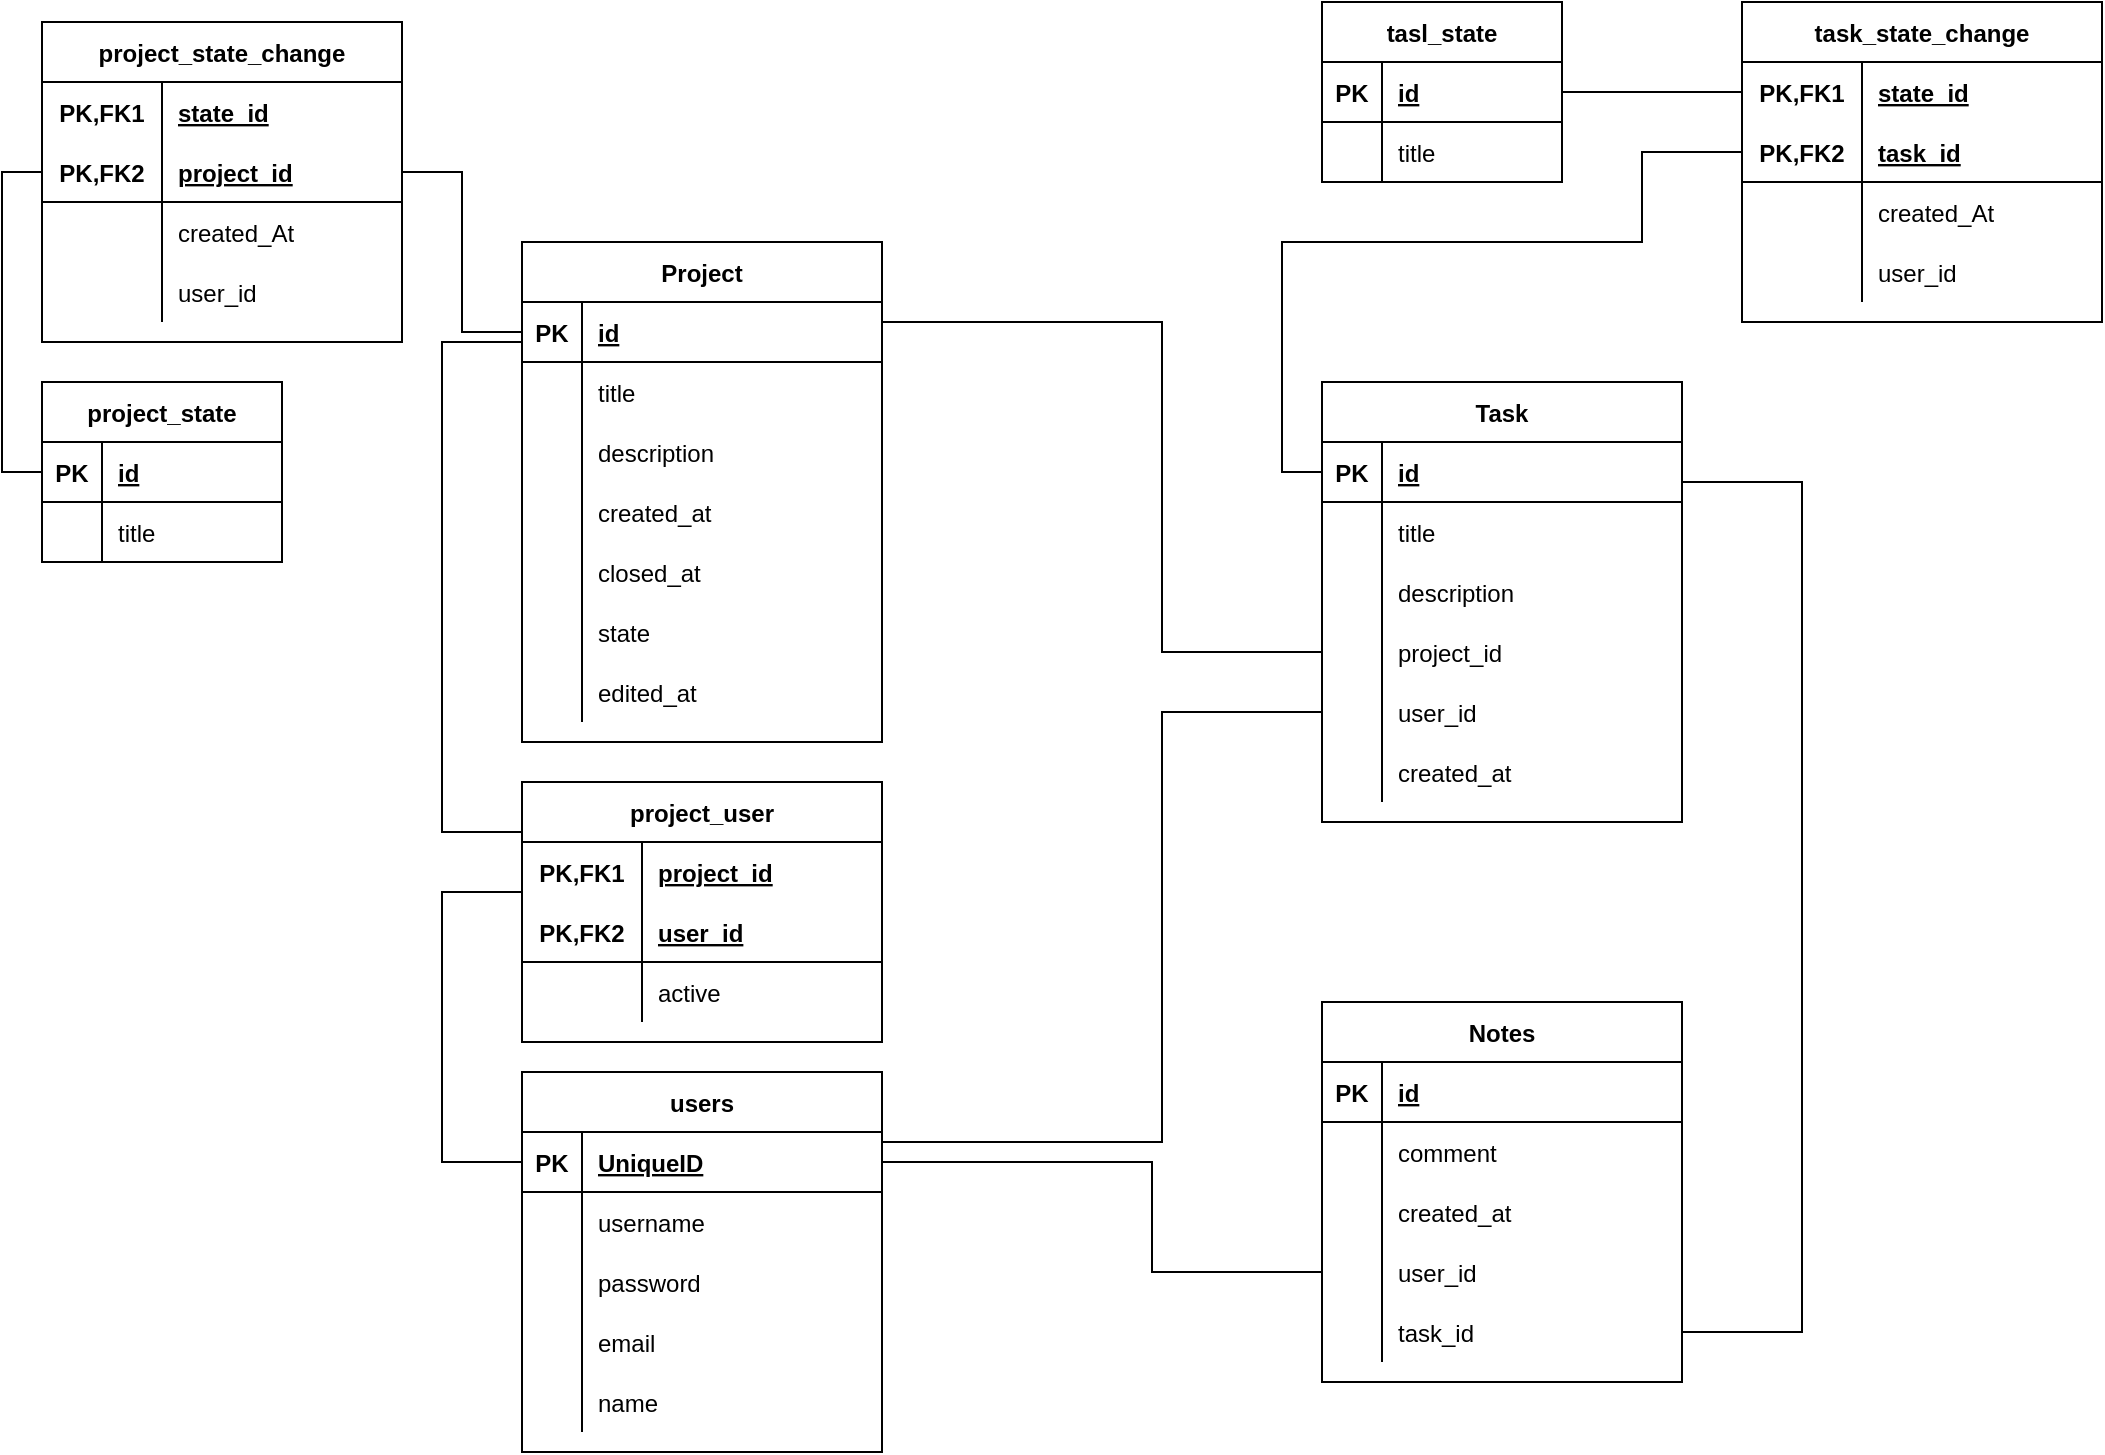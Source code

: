 <mxfile version="16.5.6" type="device"><diagram name="Page-1" id="e56a1550-8fbb-45ad-956c-1786394a9013"><mxGraphModel dx="1422" dy="791" grid="1" gridSize="10" guides="1" tooltips="1" connect="1" arrows="1" fold="1" page="1" pageScale="1" pageWidth="1100" pageHeight="850" background="none" math="0" shadow="0"><root><mxCell id="0"/><mxCell id="1" parent="0"/><mxCell id="XVaMy9QMcGKkg1xLEDXg-79" style="edgeStyle=orthogonalEdgeStyle;rounded=0;orthogonalLoop=1;jettySize=auto;html=1;exitX=1;exitY=0.25;exitDx=0;exitDy=0;entryX=1;entryY=0.5;entryDx=0;entryDy=0;endArrow=none;endFill=0;" edge="1" parent="1" source="XVaMy9QMcGKkg1xLEDXg-10" target="XVaMy9QMcGKkg1xLEDXg-57"><mxGeometry relative="1" as="geometry"><Array as="points"><mxPoint x="860" y="250"/><mxPoint x="920" y="250"/><mxPoint x="920" y="675"/></Array></mxGeometry></mxCell><mxCell id="XVaMy9QMcGKkg1xLEDXg-10" value="Task" style="shape=table;startSize=30;container=1;collapsible=1;childLayout=tableLayout;fixedRows=1;rowLines=0;fontStyle=1;align=center;resizeLast=1;" vertex="1" parent="1"><mxGeometry x="680" y="200" width="180" height="220" as="geometry"/></mxCell><mxCell id="XVaMy9QMcGKkg1xLEDXg-11" value="" style="shape=tableRow;horizontal=0;startSize=0;swimlaneHead=0;swimlaneBody=0;fillColor=none;collapsible=0;dropTarget=0;points=[[0,0.5],[1,0.5]];portConstraint=eastwest;top=0;left=0;right=0;bottom=1;" vertex="1" parent="XVaMy9QMcGKkg1xLEDXg-10"><mxGeometry y="30" width="180" height="30" as="geometry"/></mxCell><mxCell id="XVaMy9QMcGKkg1xLEDXg-12" value="PK" style="shape=partialRectangle;connectable=0;fillColor=none;top=0;left=0;bottom=0;right=0;fontStyle=1;overflow=hidden;" vertex="1" parent="XVaMy9QMcGKkg1xLEDXg-11"><mxGeometry width="30" height="30" as="geometry"><mxRectangle width="30" height="30" as="alternateBounds"/></mxGeometry></mxCell><mxCell id="XVaMy9QMcGKkg1xLEDXg-13" value="id" style="shape=partialRectangle;connectable=0;fillColor=none;top=0;left=0;bottom=0;right=0;align=left;spacingLeft=6;fontStyle=5;overflow=hidden;" vertex="1" parent="XVaMy9QMcGKkg1xLEDXg-11"><mxGeometry x="30" width="150" height="30" as="geometry"><mxRectangle width="150" height="30" as="alternateBounds"/></mxGeometry></mxCell><mxCell id="XVaMy9QMcGKkg1xLEDXg-14" value="" style="shape=tableRow;horizontal=0;startSize=0;swimlaneHead=0;swimlaneBody=0;fillColor=none;collapsible=0;dropTarget=0;points=[[0,0.5],[1,0.5]];portConstraint=eastwest;top=0;left=0;right=0;bottom=0;" vertex="1" parent="XVaMy9QMcGKkg1xLEDXg-10"><mxGeometry y="60" width="180" height="30" as="geometry"/></mxCell><mxCell id="XVaMy9QMcGKkg1xLEDXg-15" value="" style="shape=partialRectangle;connectable=0;fillColor=none;top=0;left=0;bottom=0;right=0;editable=1;overflow=hidden;" vertex="1" parent="XVaMy9QMcGKkg1xLEDXg-14"><mxGeometry width="30" height="30" as="geometry"><mxRectangle width="30" height="30" as="alternateBounds"/></mxGeometry></mxCell><mxCell id="XVaMy9QMcGKkg1xLEDXg-16" value="title" style="shape=partialRectangle;connectable=0;fillColor=none;top=0;left=0;bottom=0;right=0;align=left;spacingLeft=6;overflow=hidden;" vertex="1" parent="XVaMy9QMcGKkg1xLEDXg-14"><mxGeometry x="30" width="150" height="30" as="geometry"><mxRectangle width="150" height="30" as="alternateBounds"/></mxGeometry></mxCell><mxCell id="XVaMy9QMcGKkg1xLEDXg-17" value="" style="shape=tableRow;horizontal=0;startSize=0;swimlaneHead=0;swimlaneBody=0;fillColor=none;collapsible=0;dropTarget=0;points=[[0,0.5],[1,0.5]];portConstraint=eastwest;top=0;left=0;right=0;bottom=0;" vertex="1" parent="XVaMy9QMcGKkg1xLEDXg-10"><mxGeometry y="90" width="180" height="30" as="geometry"/></mxCell><mxCell id="XVaMy9QMcGKkg1xLEDXg-18" value="" style="shape=partialRectangle;connectable=0;fillColor=none;top=0;left=0;bottom=0;right=0;editable=1;overflow=hidden;" vertex="1" parent="XVaMy9QMcGKkg1xLEDXg-17"><mxGeometry width="30" height="30" as="geometry"><mxRectangle width="30" height="30" as="alternateBounds"/></mxGeometry></mxCell><mxCell id="XVaMy9QMcGKkg1xLEDXg-19" value="description" style="shape=partialRectangle;connectable=0;fillColor=none;top=0;left=0;bottom=0;right=0;align=left;spacingLeft=6;overflow=hidden;" vertex="1" parent="XVaMy9QMcGKkg1xLEDXg-17"><mxGeometry x="30" width="150" height="30" as="geometry"><mxRectangle width="150" height="30" as="alternateBounds"/></mxGeometry></mxCell><mxCell id="XVaMy9QMcGKkg1xLEDXg-98" value="" style="shape=tableRow;horizontal=0;startSize=0;swimlaneHead=0;swimlaneBody=0;fillColor=none;collapsible=0;dropTarget=0;points=[[0,0.5],[1,0.5]];portConstraint=eastwest;top=0;left=0;right=0;bottom=0;" vertex="1" parent="XVaMy9QMcGKkg1xLEDXg-10"><mxGeometry y="120" width="180" height="30" as="geometry"/></mxCell><mxCell id="XVaMy9QMcGKkg1xLEDXg-99" value="" style="shape=partialRectangle;connectable=0;fillColor=none;top=0;left=0;bottom=0;right=0;editable=1;overflow=hidden;" vertex="1" parent="XVaMy9QMcGKkg1xLEDXg-98"><mxGeometry width="30" height="30" as="geometry"><mxRectangle width="30" height="30" as="alternateBounds"/></mxGeometry></mxCell><mxCell id="XVaMy9QMcGKkg1xLEDXg-100" value="project_id" style="shape=partialRectangle;connectable=0;fillColor=none;top=0;left=0;bottom=0;right=0;align=left;spacingLeft=6;overflow=hidden;" vertex="1" parent="XVaMy9QMcGKkg1xLEDXg-98"><mxGeometry x="30" width="150" height="30" as="geometry"><mxRectangle width="150" height="30" as="alternateBounds"/></mxGeometry></mxCell><mxCell id="XVaMy9QMcGKkg1xLEDXg-23" value="" style="shape=tableRow;horizontal=0;startSize=0;swimlaneHead=0;swimlaneBody=0;fillColor=none;collapsible=0;dropTarget=0;points=[[0,0.5],[1,0.5]];portConstraint=eastwest;top=0;left=0;right=0;bottom=0;" vertex="1" parent="XVaMy9QMcGKkg1xLEDXg-10"><mxGeometry y="150" width="180" height="30" as="geometry"/></mxCell><mxCell id="XVaMy9QMcGKkg1xLEDXg-24" value="" style="shape=partialRectangle;connectable=0;fillColor=none;top=0;left=0;bottom=0;right=0;editable=1;overflow=hidden;" vertex="1" parent="XVaMy9QMcGKkg1xLEDXg-23"><mxGeometry width="30" height="30" as="geometry"><mxRectangle width="30" height="30" as="alternateBounds"/></mxGeometry></mxCell><mxCell id="XVaMy9QMcGKkg1xLEDXg-25" value="user_id" style="shape=partialRectangle;connectable=0;fillColor=none;top=0;left=0;bottom=0;right=0;align=left;spacingLeft=6;overflow=hidden;" vertex="1" parent="XVaMy9QMcGKkg1xLEDXg-23"><mxGeometry x="30" width="150" height="30" as="geometry"><mxRectangle width="150" height="30" as="alternateBounds"/></mxGeometry></mxCell><mxCell id="XVaMy9QMcGKkg1xLEDXg-20" value="" style="shape=tableRow;horizontal=0;startSize=0;swimlaneHead=0;swimlaneBody=0;fillColor=none;collapsible=0;dropTarget=0;points=[[0,0.5],[1,0.5]];portConstraint=eastwest;top=0;left=0;right=0;bottom=0;" vertex="1" parent="XVaMy9QMcGKkg1xLEDXg-10"><mxGeometry y="180" width="180" height="30" as="geometry"/></mxCell><mxCell id="XVaMy9QMcGKkg1xLEDXg-21" value="" style="shape=partialRectangle;connectable=0;fillColor=none;top=0;left=0;bottom=0;right=0;editable=1;overflow=hidden;" vertex="1" parent="XVaMy9QMcGKkg1xLEDXg-20"><mxGeometry width="30" height="30" as="geometry"><mxRectangle width="30" height="30" as="alternateBounds"/></mxGeometry></mxCell><mxCell id="XVaMy9QMcGKkg1xLEDXg-22" value="created_at" style="shape=partialRectangle;connectable=0;fillColor=none;top=0;left=0;bottom=0;right=0;align=left;spacingLeft=6;overflow=hidden;" vertex="1" parent="XVaMy9QMcGKkg1xLEDXg-20"><mxGeometry x="30" width="150" height="30" as="geometry"><mxRectangle width="150" height="30" as="alternateBounds"/></mxGeometry></mxCell><mxCell id="XVaMy9QMcGKkg1xLEDXg-29" value="Notes" style="shape=table;startSize=30;container=1;collapsible=1;childLayout=tableLayout;fixedRows=1;rowLines=0;fontStyle=1;align=center;resizeLast=1;" vertex="1" parent="1"><mxGeometry x="680" y="510" width="180" height="190" as="geometry"/></mxCell><mxCell id="XVaMy9QMcGKkg1xLEDXg-30" value="" style="shape=tableRow;horizontal=0;startSize=0;swimlaneHead=0;swimlaneBody=0;fillColor=none;collapsible=0;dropTarget=0;points=[[0,0.5],[1,0.5]];portConstraint=eastwest;top=0;left=0;right=0;bottom=1;" vertex="1" parent="XVaMy9QMcGKkg1xLEDXg-29"><mxGeometry y="30" width="180" height="30" as="geometry"/></mxCell><mxCell id="XVaMy9QMcGKkg1xLEDXg-31" value="PK" style="shape=partialRectangle;connectable=0;fillColor=none;top=0;left=0;bottom=0;right=0;fontStyle=1;overflow=hidden;" vertex="1" parent="XVaMy9QMcGKkg1xLEDXg-30"><mxGeometry width="30" height="30" as="geometry"><mxRectangle width="30" height="30" as="alternateBounds"/></mxGeometry></mxCell><mxCell id="XVaMy9QMcGKkg1xLEDXg-32" value="id" style="shape=partialRectangle;connectable=0;fillColor=none;top=0;left=0;bottom=0;right=0;align=left;spacingLeft=6;fontStyle=5;overflow=hidden;" vertex="1" parent="XVaMy9QMcGKkg1xLEDXg-30"><mxGeometry x="30" width="150" height="30" as="geometry"><mxRectangle width="150" height="30" as="alternateBounds"/></mxGeometry></mxCell><mxCell id="XVaMy9QMcGKkg1xLEDXg-33" value="" style="shape=tableRow;horizontal=0;startSize=0;swimlaneHead=0;swimlaneBody=0;fillColor=none;collapsible=0;dropTarget=0;points=[[0,0.5],[1,0.5]];portConstraint=eastwest;top=0;left=0;right=0;bottom=0;" vertex="1" parent="XVaMy9QMcGKkg1xLEDXg-29"><mxGeometry y="60" width="180" height="30" as="geometry"/></mxCell><mxCell id="XVaMy9QMcGKkg1xLEDXg-34" value="" style="shape=partialRectangle;connectable=0;fillColor=none;top=0;left=0;bottom=0;right=0;editable=1;overflow=hidden;" vertex="1" parent="XVaMy9QMcGKkg1xLEDXg-33"><mxGeometry width="30" height="30" as="geometry"><mxRectangle width="30" height="30" as="alternateBounds"/></mxGeometry></mxCell><mxCell id="XVaMy9QMcGKkg1xLEDXg-35" value="comment" style="shape=partialRectangle;connectable=0;fillColor=none;top=0;left=0;bottom=0;right=0;align=left;spacingLeft=6;overflow=hidden;" vertex="1" parent="XVaMy9QMcGKkg1xLEDXg-33"><mxGeometry x="30" width="150" height="30" as="geometry"><mxRectangle width="150" height="30" as="alternateBounds"/></mxGeometry></mxCell><mxCell id="XVaMy9QMcGKkg1xLEDXg-36" value="" style="shape=tableRow;horizontal=0;startSize=0;swimlaneHead=0;swimlaneBody=0;fillColor=none;collapsible=0;dropTarget=0;points=[[0,0.5],[1,0.5]];portConstraint=eastwest;top=0;left=0;right=0;bottom=0;" vertex="1" parent="XVaMy9QMcGKkg1xLEDXg-29"><mxGeometry y="90" width="180" height="30" as="geometry"/></mxCell><mxCell id="XVaMy9QMcGKkg1xLEDXg-37" value="" style="shape=partialRectangle;connectable=0;fillColor=none;top=0;left=0;bottom=0;right=0;editable=1;overflow=hidden;" vertex="1" parent="XVaMy9QMcGKkg1xLEDXg-36"><mxGeometry width="30" height="30" as="geometry"><mxRectangle width="30" height="30" as="alternateBounds"/></mxGeometry></mxCell><mxCell id="XVaMy9QMcGKkg1xLEDXg-38" value="created_at" style="shape=partialRectangle;connectable=0;fillColor=none;top=0;left=0;bottom=0;right=0;align=left;spacingLeft=6;overflow=hidden;" vertex="1" parent="XVaMy9QMcGKkg1xLEDXg-36"><mxGeometry x="30" width="150" height="30" as="geometry"><mxRectangle width="150" height="30" as="alternateBounds"/></mxGeometry></mxCell><mxCell id="XVaMy9QMcGKkg1xLEDXg-39" value="" style="shape=tableRow;horizontal=0;startSize=0;swimlaneHead=0;swimlaneBody=0;fillColor=none;collapsible=0;dropTarget=0;points=[[0,0.5],[1,0.5]];portConstraint=eastwest;top=0;left=0;right=0;bottom=0;" vertex="1" parent="XVaMy9QMcGKkg1xLEDXg-29"><mxGeometry y="120" width="180" height="30" as="geometry"/></mxCell><mxCell id="XVaMy9QMcGKkg1xLEDXg-40" value="" style="shape=partialRectangle;connectable=0;fillColor=none;top=0;left=0;bottom=0;right=0;editable=1;overflow=hidden;" vertex="1" parent="XVaMy9QMcGKkg1xLEDXg-39"><mxGeometry width="30" height="30" as="geometry"><mxRectangle width="30" height="30" as="alternateBounds"/></mxGeometry></mxCell><mxCell id="XVaMy9QMcGKkg1xLEDXg-41" value="user_id" style="shape=partialRectangle;connectable=0;fillColor=none;top=0;left=0;bottom=0;right=0;align=left;spacingLeft=6;overflow=hidden;" vertex="1" parent="XVaMy9QMcGKkg1xLEDXg-39"><mxGeometry x="30" width="150" height="30" as="geometry"><mxRectangle width="150" height="30" as="alternateBounds"/></mxGeometry></mxCell><mxCell id="XVaMy9QMcGKkg1xLEDXg-57" value="" style="shape=tableRow;horizontal=0;startSize=0;swimlaneHead=0;swimlaneBody=0;fillColor=none;collapsible=0;dropTarget=0;points=[[0,0.5],[1,0.5]];portConstraint=eastwest;top=0;left=0;right=0;bottom=0;" vertex="1" parent="XVaMy9QMcGKkg1xLEDXg-29"><mxGeometry y="150" width="180" height="30" as="geometry"/></mxCell><mxCell id="XVaMy9QMcGKkg1xLEDXg-58" value="" style="shape=partialRectangle;connectable=0;fillColor=none;top=0;left=0;bottom=0;right=0;editable=1;overflow=hidden;" vertex="1" parent="XVaMy9QMcGKkg1xLEDXg-57"><mxGeometry width="30" height="30" as="geometry"><mxRectangle width="30" height="30" as="alternateBounds"/></mxGeometry></mxCell><mxCell id="XVaMy9QMcGKkg1xLEDXg-59" value="task_id" style="shape=partialRectangle;connectable=0;fillColor=none;top=0;left=0;bottom=0;right=0;align=left;spacingLeft=6;overflow=hidden;" vertex="1" parent="XVaMy9QMcGKkg1xLEDXg-57"><mxGeometry x="30" width="150" height="30" as="geometry"><mxRectangle width="150" height="30" as="alternateBounds"/></mxGeometry></mxCell><mxCell id="XVaMy9QMcGKkg1xLEDXg-61" value="users" style="shape=table;startSize=30;container=1;collapsible=1;childLayout=tableLayout;fixedRows=1;rowLines=0;fontStyle=1;align=center;resizeLast=1;" vertex="1" parent="1"><mxGeometry x="280" y="545" width="180" height="190" as="geometry"/></mxCell><mxCell id="XVaMy9QMcGKkg1xLEDXg-62" value="" style="shape=tableRow;horizontal=0;startSize=0;swimlaneHead=0;swimlaneBody=0;fillColor=none;collapsible=0;dropTarget=0;points=[[0,0.5],[1,0.5]];portConstraint=eastwest;top=0;left=0;right=0;bottom=1;" vertex="1" parent="XVaMy9QMcGKkg1xLEDXg-61"><mxGeometry y="30" width="180" height="30" as="geometry"/></mxCell><mxCell id="XVaMy9QMcGKkg1xLEDXg-63" value="PK" style="shape=partialRectangle;connectable=0;fillColor=none;top=0;left=0;bottom=0;right=0;fontStyle=1;overflow=hidden;" vertex="1" parent="XVaMy9QMcGKkg1xLEDXg-62"><mxGeometry width="30" height="30" as="geometry"><mxRectangle width="30" height="30" as="alternateBounds"/></mxGeometry></mxCell><mxCell id="XVaMy9QMcGKkg1xLEDXg-64" value="UniqueID" style="shape=partialRectangle;connectable=0;fillColor=none;top=0;left=0;bottom=0;right=0;align=left;spacingLeft=6;fontStyle=5;overflow=hidden;" vertex="1" parent="XVaMy9QMcGKkg1xLEDXg-62"><mxGeometry x="30" width="150" height="30" as="geometry"><mxRectangle width="150" height="30" as="alternateBounds"/></mxGeometry></mxCell><mxCell id="XVaMy9QMcGKkg1xLEDXg-65" value="" style="shape=tableRow;horizontal=0;startSize=0;swimlaneHead=0;swimlaneBody=0;fillColor=none;collapsible=0;dropTarget=0;points=[[0,0.5],[1,0.5]];portConstraint=eastwest;top=0;left=0;right=0;bottom=0;" vertex="1" parent="XVaMy9QMcGKkg1xLEDXg-61"><mxGeometry y="60" width="180" height="30" as="geometry"/></mxCell><mxCell id="XVaMy9QMcGKkg1xLEDXg-66" value="" style="shape=partialRectangle;connectable=0;fillColor=none;top=0;left=0;bottom=0;right=0;editable=1;overflow=hidden;" vertex="1" parent="XVaMy9QMcGKkg1xLEDXg-65"><mxGeometry width="30" height="30" as="geometry"><mxRectangle width="30" height="30" as="alternateBounds"/></mxGeometry></mxCell><mxCell id="XVaMy9QMcGKkg1xLEDXg-67" value="username" style="shape=partialRectangle;connectable=0;fillColor=none;top=0;left=0;bottom=0;right=0;align=left;spacingLeft=6;overflow=hidden;" vertex="1" parent="XVaMy9QMcGKkg1xLEDXg-65"><mxGeometry x="30" width="150" height="30" as="geometry"><mxRectangle width="150" height="30" as="alternateBounds"/></mxGeometry></mxCell><mxCell id="XVaMy9QMcGKkg1xLEDXg-68" value="" style="shape=tableRow;horizontal=0;startSize=0;swimlaneHead=0;swimlaneBody=0;fillColor=none;collapsible=0;dropTarget=0;points=[[0,0.5],[1,0.5]];portConstraint=eastwest;top=0;left=0;right=0;bottom=0;" vertex="1" parent="XVaMy9QMcGKkg1xLEDXg-61"><mxGeometry y="90" width="180" height="30" as="geometry"/></mxCell><mxCell id="XVaMy9QMcGKkg1xLEDXg-69" value="" style="shape=partialRectangle;connectable=0;fillColor=none;top=0;left=0;bottom=0;right=0;editable=1;overflow=hidden;" vertex="1" parent="XVaMy9QMcGKkg1xLEDXg-68"><mxGeometry width="30" height="30" as="geometry"><mxRectangle width="30" height="30" as="alternateBounds"/></mxGeometry></mxCell><mxCell id="XVaMy9QMcGKkg1xLEDXg-70" value="password" style="shape=partialRectangle;connectable=0;fillColor=none;top=0;left=0;bottom=0;right=0;align=left;spacingLeft=6;overflow=hidden;" vertex="1" parent="XVaMy9QMcGKkg1xLEDXg-68"><mxGeometry x="30" width="150" height="30" as="geometry"><mxRectangle width="150" height="30" as="alternateBounds"/></mxGeometry></mxCell><mxCell id="XVaMy9QMcGKkg1xLEDXg-74" value="" style="shape=tableRow;horizontal=0;startSize=0;swimlaneHead=0;swimlaneBody=0;fillColor=none;collapsible=0;dropTarget=0;points=[[0,0.5],[1,0.5]];portConstraint=eastwest;top=0;left=0;right=0;bottom=0;" vertex="1" parent="XVaMy9QMcGKkg1xLEDXg-61"><mxGeometry y="120" width="180" height="30" as="geometry"/></mxCell><mxCell id="XVaMy9QMcGKkg1xLEDXg-75" value="" style="shape=partialRectangle;connectable=0;fillColor=none;top=0;left=0;bottom=0;right=0;editable=1;overflow=hidden;" vertex="1" parent="XVaMy9QMcGKkg1xLEDXg-74"><mxGeometry width="30" height="30" as="geometry"><mxRectangle width="30" height="30" as="alternateBounds"/></mxGeometry></mxCell><mxCell id="XVaMy9QMcGKkg1xLEDXg-76" value="email" style="shape=partialRectangle;connectable=0;fillColor=none;top=0;left=0;bottom=0;right=0;align=left;spacingLeft=6;overflow=hidden;" vertex="1" parent="XVaMy9QMcGKkg1xLEDXg-74"><mxGeometry x="30" width="150" height="30" as="geometry"><mxRectangle width="150" height="30" as="alternateBounds"/></mxGeometry></mxCell><mxCell id="XVaMy9QMcGKkg1xLEDXg-71" value="" style="shape=tableRow;horizontal=0;startSize=0;swimlaneHead=0;swimlaneBody=0;fillColor=none;collapsible=0;dropTarget=0;points=[[0,0.5],[1,0.5]];portConstraint=eastwest;top=0;left=0;right=0;bottom=0;" vertex="1" parent="XVaMy9QMcGKkg1xLEDXg-61"><mxGeometry y="150" width="180" height="30" as="geometry"/></mxCell><mxCell id="XVaMy9QMcGKkg1xLEDXg-72" value="" style="shape=partialRectangle;connectable=0;fillColor=none;top=0;left=0;bottom=0;right=0;editable=1;overflow=hidden;" vertex="1" parent="XVaMy9QMcGKkg1xLEDXg-71"><mxGeometry width="30" height="30" as="geometry"><mxRectangle width="30" height="30" as="alternateBounds"/></mxGeometry></mxCell><mxCell id="XVaMy9QMcGKkg1xLEDXg-73" value="name" style="shape=partialRectangle;connectable=0;fillColor=none;top=0;left=0;bottom=0;right=0;align=left;spacingLeft=6;overflow=hidden;" vertex="1" parent="XVaMy9QMcGKkg1xLEDXg-71"><mxGeometry x="30" width="150" height="30" as="geometry"><mxRectangle width="150" height="30" as="alternateBounds"/></mxGeometry></mxCell><mxCell id="XVaMy9QMcGKkg1xLEDXg-82" style="edgeStyle=orthogonalEdgeStyle;rounded=0;orthogonalLoop=1;jettySize=auto;html=1;exitX=1;exitY=0.5;exitDx=0;exitDy=0;entryX=0;entryY=0.5;entryDx=0;entryDy=0;endArrow=none;endFill=0;" edge="1" parent="1" source="XVaMy9QMcGKkg1xLEDXg-62" target="XVaMy9QMcGKkg1xLEDXg-39"><mxGeometry relative="1" as="geometry"><Array as="points"><mxPoint x="595" y="590"/><mxPoint x="595" y="645"/></Array></mxGeometry></mxCell><mxCell id="XVaMy9QMcGKkg1xLEDXg-84" style="edgeStyle=orthogonalEdgeStyle;rounded=0;orthogonalLoop=1;jettySize=auto;html=1;exitX=1;exitY=0.5;exitDx=0;exitDy=0;entryX=0;entryY=0.5;entryDx=0;entryDy=0;endArrow=none;endFill=0;" edge="1" parent="1" source="XVaMy9QMcGKkg1xLEDXg-62" target="XVaMy9QMcGKkg1xLEDXg-23"><mxGeometry relative="1" as="geometry"><Array as="points"><mxPoint x="460" y="580"/><mxPoint x="600" y="580"/><mxPoint x="600" y="365"/></Array></mxGeometry></mxCell><mxCell id="XVaMy9QMcGKkg1xLEDXg-101" style="edgeStyle=orthogonalEdgeStyle;rounded=0;orthogonalLoop=1;jettySize=auto;html=1;exitX=1;exitY=0.25;exitDx=0;exitDy=0;entryX=0;entryY=0.5;entryDx=0;entryDy=0;endArrow=none;endFill=0;" edge="1" parent="1" source="XVaMy9QMcGKkg1xLEDXg-85" target="XVaMy9QMcGKkg1xLEDXg-98"><mxGeometry relative="1" as="geometry"><Array as="points"><mxPoint x="600" y="170"/><mxPoint x="600" y="335"/></Array></mxGeometry></mxCell><mxCell id="XVaMy9QMcGKkg1xLEDXg-85" value="Project" style="shape=table;startSize=30;container=1;collapsible=1;childLayout=tableLayout;fixedRows=1;rowLines=0;fontStyle=1;align=center;resizeLast=1;" vertex="1" parent="1"><mxGeometry x="280" y="130" width="180" height="250" as="geometry"/></mxCell><mxCell id="XVaMy9QMcGKkg1xLEDXg-86" value="" style="shape=tableRow;horizontal=0;startSize=0;swimlaneHead=0;swimlaneBody=0;fillColor=none;collapsible=0;dropTarget=0;points=[[0,0.5],[1,0.5]];portConstraint=eastwest;top=0;left=0;right=0;bottom=1;" vertex="1" parent="XVaMy9QMcGKkg1xLEDXg-85"><mxGeometry y="30" width="180" height="30" as="geometry"/></mxCell><mxCell id="XVaMy9QMcGKkg1xLEDXg-87" value="PK" style="shape=partialRectangle;connectable=0;fillColor=none;top=0;left=0;bottom=0;right=0;fontStyle=1;overflow=hidden;" vertex="1" parent="XVaMy9QMcGKkg1xLEDXg-86"><mxGeometry width="30" height="30" as="geometry"><mxRectangle width="30" height="30" as="alternateBounds"/></mxGeometry></mxCell><mxCell id="XVaMy9QMcGKkg1xLEDXg-88" value="id" style="shape=partialRectangle;connectable=0;fillColor=none;top=0;left=0;bottom=0;right=0;align=left;spacingLeft=6;fontStyle=5;overflow=hidden;" vertex="1" parent="XVaMy9QMcGKkg1xLEDXg-86"><mxGeometry x="30" width="150" height="30" as="geometry"><mxRectangle width="150" height="30" as="alternateBounds"/></mxGeometry></mxCell><mxCell id="XVaMy9QMcGKkg1xLEDXg-89" value="" style="shape=tableRow;horizontal=0;startSize=0;swimlaneHead=0;swimlaneBody=0;fillColor=none;collapsible=0;dropTarget=0;points=[[0,0.5],[1,0.5]];portConstraint=eastwest;top=0;left=0;right=0;bottom=0;" vertex="1" parent="XVaMy9QMcGKkg1xLEDXg-85"><mxGeometry y="60" width="180" height="30" as="geometry"/></mxCell><mxCell id="XVaMy9QMcGKkg1xLEDXg-90" value="" style="shape=partialRectangle;connectable=0;fillColor=none;top=0;left=0;bottom=0;right=0;editable=1;overflow=hidden;" vertex="1" parent="XVaMy9QMcGKkg1xLEDXg-89"><mxGeometry width="30" height="30" as="geometry"><mxRectangle width="30" height="30" as="alternateBounds"/></mxGeometry></mxCell><mxCell id="XVaMy9QMcGKkg1xLEDXg-91" value="title" style="shape=partialRectangle;connectable=0;fillColor=none;top=0;left=0;bottom=0;right=0;align=left;spacingLeft=6;overflow=hidden;" vertex="1" parent="XVaMy9QMcGKkg1xLEDXg-89"><mxGeometry x="30" width="150" height="30" as="geometry"><mxRectangle width="150" height="30" as="alternateBounds"/></mxGeometry></mxCell><mxCell id="XVaMy9QMcGKkg1xLEDXg-92" value="" style="shape=tableRow;horizontal=0;startSize=0;swimlaneHead=0;swimlaneBody=0;fillColor=none;collapsible=0;dropTarget=0;points=[[0,0.5],[1,0.5]];portConstraint=eastwest;top=0;left=0;right=0;bottom=0;" vertex="1" parent="XVaMy9QMcGKkg1xLEDXg-85"><mxGeometry y="90" width="180" height="30" as="geometry"/></mxCell><mxCell id="XVaMy9QMcGKkg1xLEDXg-93" value="" style="shape=partialRectangle;connectable=0;fillColor=none;top=0;left=0;bottom=0;right=0;editable=1;overflow=hidden;" vertex="1" parent="XVaMy9QMcGKkg1xLEDXg-92"><mxGeometry width="30" height="30" as="geometry"><mxRectangle width="30" height="30" as="alternateBounds"/></mxGeometry></mxCell><mxCell id="XVaMy9QMcGKkg1xLEDXg-94" value="description" style="shape=partialRectangle;connectable=0;fillColor=none;top=0;left=0;bottom=0;right=0;align=left;spacingLeft=6;overflow=hidden;" vertex="1" parent="XVaMy9QMcGKkg1xLEDXg-92"><mxGeometry x="30" width="150" height="30" as="geometry"><mxRectangle width="150" height="30" as="alternateBounds"/></mxGeometry></mxCell><mxCell id="XVaMy9QMcGKkg1xLEDXg-132" value="" style="shape=tableRow;horizontal=0;startSize=0;swimlaneHead=0;swimlaneBody=0;fillColor=none;collapsible=0;dropTarget=0;points=[[0,0.5],[1,0.5]];portConstraint=eastwest;top=0;left=0;right=0;bottom=0;" vertex="1" parent="XVaMy9QMcGKkg1xLEDXg-85"><mxGeometry y="120" width="180" height="30" as="geometry"/></mxCell><mxCell id="XVaMy9QMcGKkg1xLEDXg-133" value="" style="shape=partialRectangle;connectable=0;fillColor=none;top=0;left=0;bottom=0;right=0;editable=1;overflow=hidden;" vertex="1" parent="XVaMy9QMcGKkg1xLEDXg-132"><mxGeometry width="30" height="30" as="geometry"><mxRectangle width="30" height="30" as="alternateBounds"/></mxGeometry></mxCell><mxCell id="XVaMy9QMcGKkg1xLEDXg-134" value="created_at" style="shape=partialRectangle;connectable=0;fillColor=none;top=0;left=0;bottom=0;right=0;align=left;spacingLeft=6;overflow=hidden;" vertex="1" parent="XVaMy9QMcGKkg1xLEDXg-132"><mxGeometry x="30" width="150" height="30" as="geometry"><mxRectangle width="150" height="30" as="alternateBounds"/></mxGeometry></mxCell><mxCell id="XVaMy9QMcGKkg1xLEDXg-135" value="" style="shape=tableRow;horizontal=0;startSize=0;swimlaneHead=0;swimlaneBody=0;fillColor=none;collapsible=0;dropTarget=0;points=[[0,0.5],[1,0.5]];portConstraint=eastwest;top=0;left=0;right=0;bottom=0;" vertex="1" parent="XVaMy9QMcGKkg1xLEDXg-85"><mxGeometry y="150" width="180" height="30" as="geometry"/></mxCell><mxCell id="XVaMy9QMcGKkg1xLEDXg-136" value="" style="shape=partialRectangle;connectable=0;fillColor=none;top=0;left=0;bottom=0;right=0;editable=1;overflow=hidden;" vertex="1" parent="XVaMy9QMcGKkg1xLEDXg-135"><mxGeometry width="30" height="30" as="geometry"><mxRectangle width="30" height="30" as="alternateBounds"/></mxGeometry></mxCell><mxCell id="XVaMy9QMcGKkg1xLEDXg-137" value="closed_at" style="shape=partialRectangle;connectable=0;fillColor=none;top=0;left=0;bottom=0;right=0;align=left;spacingLeft=6;overflow=hidden;" vertex="1" parent="XVaMy9QMcGKkg1xLEDXg-135"><mxGeometry x="30" width="150" height="30" as="geometry"><mxRectangle width="150" height="30" as="alternateBounds"/></mxGeometry></mxCell><mxCell id="XVaMy9QMcGKkg1xLEDXg-138" value="" style="shape=tableRow;horizontal=0;startSize=0;swimlaneHead=0;swimlaneBody=0;fillColor=none;collapsible=0;dropTarget=0;points=[[0,0.5],[1,0.5]];portConstraint=eastwest;top=0;left=0;right=0;bottom=0;" vertex="1" parent="XVaMy9QMcGKkg1xLEDXg-85"><mxGeometry y="180" width="180" height="30" as="geometry"/></mxCell><mxCell id="XVaMy9QMcGKkg1xLEDXg-139" value="" style="shape=partialRectangle;connectable=0;fillColor=none;top=0;left=0;bottom=0;right=0;editable=1;overflow=hidden;" vertex="1" parent="XVaMy9QMcGKkg1xLEDXg-138"><mxGeometry width="30" height="30" as="geometry"><mxRectangle width="30" height="30" as="alternateBounds"/></mxGeometry></mxCell><mxCell id="XVaMy9QMcGKkg1xLEDXg-140" value="state" style="shape=partialRectangle;connectable=0;fillColor=none;top=0;left=0;bottom=0;right=0;align=left;spacingLeft=6;overflow=hidden;" vertex="1" parent="XVaMy9QMcGKkg1xLEDXg-138"><mxGeometry x="30" width="150" height="30" as="geometry"><mxRectangle width="150" height="30" as="alternateBounds"/></mxGeometry></mxCell><mxCell id="XVaMy9QMcGKkg1xLEDXg-95" value="" style="shape=tableRow;horizontal=0;startSize=0;swimlaneHead=0;swimlaneBody=0;fillColor=none;collapsible=0;dropTarget=0;points=[[0,0.5],[1,0.5]];portConstraint=eastwest;top=0;left=0;right=0;bottom=0;" vertex="1" parent="XVaMy9QMcGKkg1xLEDXg-85"><mxGeometry y="210" width="180" height="30" as="geometry"/></mxCell><mxCell id="XVaMy9QMcGKkg1xLEDXg-96" value="" style="shape=partialRectangle;connectable=0;fillColor=none;top=0;left=0;bottom=0;right=0;editable=1;overflow=hidden;" vertex="1" parent="XVaMy9QMcGKkg1xLEDXg-95"><mxGeometry width="30" height="30" as="geometry"><mxRectangle width="30" height="30" as="alternateBounds"/></mxGeometry></mxCell><mxCell id="XVaMy9QMcGKkg1xLEDXg-97" value="edited_at" style="shape=partialRectangle;connectable=0;fillColor=none;top=0;left=0;bottom=0;right=0;align=left;spacingLeft=6;overflow=hidden;" vertex="1" parent="XVaMy9QMcGKkg1xLEDXg-95"><mxGeometry x="30" width="150" height="30" as="geometry"><mxRectangle width="150" height="30" as="alternateBounds"/></mxGeometry></mxCell><mxCell id="XVaMy9QMcGKkg1xLEDXg-102" value="project_user" style="shape=table;startSize=30;container=1;collapsible=1;childLayout=tableLayout;fixedRows=1;rowLines=0;fontStyle=1;align=center;resizeLast=1;" vertex="1" parent="1"><mxGeometry x="280" y="400" width="180" height="130" as="geometry"/></mxCell><mxCell id="XVaMy9QMcGKkg1xLEDXg-103" value="" style="shape=tableRow;horizontal=0;startSize=0;swimlaneHead=0;swimlaneBody=0;fillColor=none;collapsible=0;dropTarget=0;points=[[0,0.5],[1,0.5]];portConstraint=eastwest;top=0;left=0;right=0;bottom=0;" vertex="1" parent="XVaMy9QMcGKkg1xLEDXg-102"><mxGeometry y="30" width="180" height="30" as="geometry"/></mxCell><mxCell id="XVaMy9QMcGKkg1xLEDXg-104" value="PK,FK1" style="shape=partialRectangle;connectable=0;fillColor=none;top=0;left=0;bottom=0;right=0;fontStyle=1;overflow=hidden;" vertex="1" parent="XVaMy9QMcGKkg1xLEDXg-103"><mxGeometry width="60" height="30" as="geometry"><mxRectangle width="60" height="30" as="alternateBounds"/></mxGeometry></mxCell><mxCell id="XVaMy9QMcGKkg1xLEDXg-105" value="project_id" style="shape=partialRectangle;connectable=0;fillColor=none;top=0;left=0;bottom=0;right=0;align=left;spacingLeft=6;fontStyle=5;overflow=hidden;" vertex="1" parent="XVaMy9QMcGKkg1xLEDXg-103"><mxGeometry x="60" width="120" height="30" as="geometry"><mxRectangle width="120" height="30" as="alternateBounds"/></mxGeometry></mxCell><mxCell id="XVaMy9QMcGKkg1xLEDXg-106" value="" style="shape=tableRow;horizontal=0;startSize=0;swimlaneHead=0;swimlaneBody=0;fillColor=none;collapsible=0;dropTarget=0;points=[[0,0.5],[1,0.5]];portConstraint=eastwest;top=0;left=0;right=0;bottom=1;" vertex="1" parent="XVaMy9QMcGKkg1xLEDXg-102"><mxGeometry y="60" width="180" height="30" as="geometry"/></mxCell><mxCell id="XVaMy9QMcGKkg1xLEDXg-107" value="PK,FK2" style="shape=partialRectangle;connectable=0;fillColor=none;top=0;left=0;bottom=0;right=0;fontStyle=1;overflow=hidden;" vertex="1" parent="XVaMy9QMcGKkg1xLEDXg-106"><mxGeometry width="60" height="30" as="geometry"><mxRectangle width="60" height="30" as="alternateBounds"/></mxGeometry></mxCell><mxCell id="XVaMy9QMcGKkg1xLEDXg-108" value="user_id" style="shape=partialRectangle;connectable=0;fillColor=none;top=0;left=0;bottom=0;right=0;align=left;spacingLeft=6;fontStyle=5;overflow=hidden;" vertex="1" parent="XVaMy9QMcGKkg1xLEDXg-106"><mxGeometry x="60" width="120" height="30" as="geometry"><mxRectangle width="120" height="30" as="alternateBounds"/></mxGeometry></mxCell><mxCell id="XVaMy9QMcGKkg1xLEDXg-112" value="" style="shape=tableRow;horizontal=0;startSize=0;swimlaneHead=0;swimlaneBody=0;fillColor=none;collapsible=0;dropTarget=0;points=[[0,0.5],[1,0.5]];portConstraint=eastwest;top=0;left=0;right=0;bottom=0;" vertex="1" parent="XVaMy9QMcGKkg1xLEDXg-102"><mxGeometry y="90" width="180" height="30" as="geometry"/></mxCell><mxCell id="XVaMy9QMcGKkg1xLEDXg-113" value="" style="shape=partialRectangle;connectable=0;fillColor=none;top=0;left=0;bottom=0;right=0;editable=1;overflow=hidden;" vertex="1" parent="XVaMy9QMcGKkg1xLEDXg-112"><mxGeometry width="60" height="30" as="geometry"><mxRectangle width="60" height="30" as="alternateBounds"/></mxGeometry></mxCell><mxCell id="XVaMy9QMcGKkg1xLEDXg-114" value="active" style="shape=partialRectangle;connectable=0;fillColor=none;top=0;left=0;bottom=0;right=0;align=left;spacingLeft=6;overflow=hidden;" vertex="1" parent="XVaMy9QMcGKkg1xLEDXg-112"><mxGeometry x="60" width="120" height="30" as="geometry"><mxRectangle width="120" height="30" as="alternateBounds"/></mxGeometry></mxCell><mxCell id="XVaMy9QMcGKkg1xLEDXg-115" style="edgeStyle=orthogonalEdgeStyle;rounded=0;orthogonalLoop=1;jettySize=auto;html=1;exitX=0;exitY=0.5;exitDx=0;exitDy=0;entryX=0;entryY=0.5;entryDx=0;entryDy=0;endArrow=none;endFill=0;" edge="1" parent="1" source="XVaMy9QMcGKkg1xLEDXg-62" target="XVaMy9QMcGKkg1xLEDXg-106"><mxGeometry relative="1" as="geometry"><Array as="points"><mxPoint x="240" y="590"/><mxPoint x="240" y="455"/></Array></mxGeometry></mxCell><mxCell id="XVaMy9QMcGKkg1xLEDXg-116" style="edgeStyle=orthogonalEdgeStyle;rounded=0;orthogonalLoop=1;jettySize=auto;html=1;exitX=0;exitY=0.5;exitDx=0;exitDy=0;entryX=0;entryY=0.5;entryDx=0;entryDy=0;endArrow=none;endFill=0;" edge="1" parent="1" source="XVaMy9QMcGKkg1xLEDXg-103" target="XVaMy9QMcGKkg1xLEDXg-86"><mxGeometry relative="1" as="geometry"><Array as="points"><mxPoint x="280" y="425"/><mxPoint x="240" y="425"/><mxPoint x="240" y="180"/><mxPoint x="280" y="180"/></Array></mxGeometry></mxCell><mxCell id="XVaMy9QMcGKkg1xLEDXg-156" value="tasl_state" style="shape=table;startSize=30;container=1;collapsible=1;childLayout=tableLayout;fixedRows=1;rowLines=0;fontStyle=1;align=center;resizeLast=1;" vertex="1" parent="1"><mxGeometry x="680" y="10" width="120" height="90" as="geometry"/></mxCell><mxCell id="XVaMy9QMcGKkg1xLEDXg-157" value="" style="shape=tableRow;horizontal=0;startSize=0;swimlaneHead=0;swimlaneBody=0;fillColor=none;collapsible=0;dropTarget=0;points=[[0,0.5],[1,0.5]];portConstraint=eastwest;top=0;left=0;right=0;bottom=1;" vertex="1" parent="XVaMy9QMcGKkg1xLEDXg-156"><mxGeometry y="30" width="120" height="30" as="geometry"/></mxCell><mxCell id="XVaMy9QMcGKkg1xLEDXg-158" value="PK" style="shape=partialRectangle;connectable=0;fillColor=none;top=0;left=0;bottom=0;right=0;fontStyle=1;overflow=hidden;" vertex="1" parent="XVaMy9QMcGKkg1xLEDXg-157"><mxGeometry width="30" height="30" as="geometry"><mxRectangle width="30" height="30" as="alternateBounds"/></mxGeometry></mxCell><mxCell id="XVaMy9QMcGKkg1xLEDXg-159" value="id" style="shape=partialRectangle;connectable=0;fillColor=none;top=0;left=0;bottom=0;right=0;align=left;spacingLeft=6;fontStyle=5;overflow=hidden;" vertex="1" parent="XVaMy9QMcGKkg1xLEDXg-157"><mxGeometry x="30" width="90" height="30" as="geometry"><mxRectangle width="90" height="30" as="alternateBounds"/></mxGeometry></mxCell><mxCell id="XVaMy9QMcGKkg1xLEDXg-160" value="" style="shape=tableRow;horizontal=0;startSize=0;swimlaneHead=0;swimlaneBody=0;fillColor=none;collapsible=0;dropTarget=0;points=[[0,0.5],[1,0.5]];portConstraint=eastwest;top=0;left=0;right=0;bottom=0;" vertex="1" parent="XVaMy9QMcGKkg1xLEDXg-156"><mxGeometry y="60" width="120" height="30" as="geometry"/></mxCell><mxCell id="XVaMy9QMcGKkg1xLEDXg-161" value="" style="shape=partialRectangle;connectable=0;fillColor=none;top=0;left=0;bottom=0;right=0;editable=1;overflow=hidden;" vertex="1" parent="XVaMy9QMcGKkg1xLEDXg-160"><mxGeometry width="30" height="30" as="geometry"><mxRectangle width="30" height="30" as="alternateBounds"/></mxGeometry></mxCell><mxCell id="XVaMy9QMcGKkg1xLEDXg-162" value="title" style="shape=partialRectangle;connectable=0;fillColor=none;top=0;left=0;bottom=0;right=0;align=left;spacingLeft=6;overflow=hidden;" vertex="1" parent="XVaMy9QMcGKkg1xLEDXg-160"><mxGeometry x="30" width="90" height="30" as="geometry"><mxRectangle width="90" height="30" as="alternateBounds"/></mxGeometry></mxCell><mxCell id="XVaMy9QMcGKkg1xLEDXg-182" value="task_state_change" style="shape=table;startSize=30;container=1;collapsible=1;childLayout=tableLayout;fixedRows=1;rowLines=0;fontStyle=1;align=center;resizeLast=1;" vertex="1" parent="1"><mxGeometry x="890" y="10" width="180" height="160" as="geometry"/></mxCell><mxCell id="XVaMy9QMcGKkg1xLEDXg-183" value="" style="shape=tableRow;horizontal=0;startSize=0;swimlaneHead=0;swimlaneBody=0;fillColor=none;collapsible=0;dropTarget=0;points=[[0,0.5],[1,0.5]];portConstraint=eastwest;top=0;left=0;right=0;bottom=0;" vertex="1" parent="XVaMy9QMcGKkg1xLEDXg-182"><mxGeometry y="30" width="180" height="30" as="geometry"/></mxCell><mxCell id="XVaMy9QMcGKkg1xLEDXg-184" value="PK,FK1" style="shape=partialRectangle;connectable=0;fillColor=none;top=0;left=0;bottom=0;right=0;fontStyle=1;overflow=hidden;" vertex="1" parent="XVaMy9QMcGKkg1xLEDXg-183"><mxGeometry width="60" height="30" as="geometry"><mxRectangle width="60" height="30" as="alternateBounds"/></mxGeometry></mxCell><mxCell id="XVaMy9QMcGKkg1xLEDXg-185" value="state_id" style="shape=partialRectangle;connectable=0;fillColor=none;top=0;left=0;bottom=0;right=0;align=left;spacingLeft=6;fontStyle=5;overflow=hidden;" vertex="1" parent="XVaMy9QMcGKkg1xLEDXg-183"><mxGeometry x="60" width="120" height="30" as="geometry"><mxRectangle width="120" height="30" as="alternateBounds"/></mxGeometry></mxCell><mxCell id="XVaMy9QMcGKkg1xLEDXg-186" value="" style="shape=tableRow;horizontal=0;startSize=0;swimlaneHead=0;swimlaneBody=0;fillColor=none;collapsible=0;dropTarget=0;points=[[0,0.5],[1,0.5]];portConstraint=eastwest;top=0;left=0;right=0;bottom=1;" vertex="1" parent="XVaMy9QMcGKkg1xLEDXg-182"><mxGeometry y="60" width="180" height="30" as="geometry"/></mxCell><mxCell id="XVaMy9QMcGKkg1xLEDXg-187" value="PK,FK2" style="shape=partialRectangle;connectable=0;fillColor=none;top=0;left=0;bottom=0;right=0;fontStyle=1;overflow=hidden;" vertex="1" parent="XVaMy9QMcGKkg1xLEDXg-186"><mxGeometry width="60" height="30" as="geometry"><mxRectangle width="60" height="30" as="alternateBounds"/></mxGeometry></mxCell><mxCell id="XVaMy9QMcGKkg1xLEDXg-188" value="task_id" style="shape=partialRectangle;connectable=0;fillColor=none;top=0;left=0;bottom=0;right=0;align=left;spacingLeft=6;fontStyle=5;overflow=hidden;" vertex="1" parent="XVaMy9QMcGKkg1xLEDXg-186"><mxGeometry x="60" width="120" height="30" as="geometry"><mxRectangle width="120" height="30" as="alternateBounds"/></mxGeometry></mxCell><mxCell id="XVaMy9QMcGKkg1xLEDXg-189" value="" style="shape=tableRow;horizontal=0;startSize=0;swimlaneHead=0;swimlaneBody=0;fillColor=none;collapsible=0;dropTarget=0;points=[[0,0.5],[1,0.5]];portConstraint=eastwest;top=0;left=0;right=0;bottom=0;" vertex="1" parent="XVaMy9QMcGKkg1xLEDXg-182"><mxGeometry y="90" width="180" height="30" as="geometry"/></mxCell><mxCell id="XVaMy9QMcGKkg1xLEDXg-190" value="" style="shape=partialRectangle;connectable=0;fillColor=none;top=0;left=0;bottom=0;right=0;editable=1;overflow=hidden;" vertex="1" parent="XVaMy9QMcGKkg1xLEDXg-189"><mxGeometry width="60" height="30" as="geometry"><mxRectangle width="60" height="30" as="alternateBounds"/></mxGeometry></mxCell><mxCell id="XVaMy9QMcGKkg1xLEDXg-191" value="created_At" style="shape=partialRectangle;connectable=0;fillColor=none;top=0;left=0;bottom=0;right=0;align=left;spacingLeft=6;overflow=hidden;" vertex="1" parent="XVaMy9QMcGKkg1xLEDXg-189"><mxGeometry x="60" width="120" height="30" as="geometry"><mxRectangle width="120" height="30" as="alternateBounds"/></mxGeometry></mxCell><mxCell id="XVaMy9QMcGKkg1xLEDXg-192" value="" style="shape=tableRow;horizontal=0;startSize=0;swimlaneHead=0;swimlaneBody=0;fillColor=none;collapsible=0;dropTarget=0;points=[[0,0.5],[1,0.5]];portConstraint=eastwest;top=0;left=0;right=0;bottom=0;" vertex="1" parent="XVaMy9QMcGKkg1xLEDXg-182"><mxGeometry y="120" width="180" height="30" as="geometry"/></mxCell><mxCell id="XVaMy9QMcGKkg1xLEDXg-193" value="" style="shape=partialRectangle;connectable=0;fillColor=none;top=0;left=0;bottom=0;right=0;editable=1;overflow=hidden;" vertex="1" parent="XVaMy9QMcGKkg1xLEDXg-192"><mxGeometry width="60" height="30" as="geometry"><mxRectangle width="60" height="30" as="alternateBounds"/></mxGeometry></mxCell><mxCell id="XVaMy9QMcGKkg1xLEDXg-194" value="user_id" style="shape=partialRectangle;connectable=0;fillColor=none;top=0;left=0;bottom=0;right=0;align=left;spacingLeft=6;overflow=hidden;" vertex="1" parent="XVaMy9QMcGKkg1xLEDXg-192"><mxGeometry x="60" width="120" height="30" as="geometry"><mxRectangle width="120" height="30" as="alternateBounds"/></mxGeometry></mxCell><mxCell id="XVaMy9QMcGKkg1xLEDXg-195" style="edgeStyle=orthogonalEdgeStyle;rounded=0;orthogonalLoop=1;jettySize=auto;html=1;exitX=1;exitY=0.5;exitDx=0;exitDy=0;entryX=0;entryY=0.5;entryDx=0;entryDy=0;endArrow=none;endFill=0;" edge="1" parent="1" source="XVaMy9QMcGKkg1xLEDXg-157" target="XVaMy9QMcGKkg1xLEDXg-183"><mxGeometry relative="1" as="geometry"/></mxCell><mxCell id="XVaMy9QMcGKkg1xLEDXg-197" style="edgeStyle=orthogonalEdgeStyle;rounded=0;orthogonalLoop=1;jettySize=auto;html=1;exitX=0;exitY=0.5;exitDx=0;exitDy=0;entryX=0;entryY=0.5;entryDx=0;entryDy=0;endArrow=none;endFill=0;" edge="1" parent="1" source="XVaMy9QMcGKkg1xLEDXg-186" target="XVaMy9QMcGKkg1xLEDXg-11"><mxGeometry relative="1" as="geometry"><Array as="points"><mxPoint x="840" y="85"/><mxPoint x="840" y="130"/><mxPoint x="660" y="130"/><mxPoint x="660" y="245"/></Array></mxGeometry></mxCell><mxCell id="XVaMy9QMcGKkg1xLEDXg-214" value="project_state" style="shape=table;startSize=30;container=1;collapsible=1;childLayout=tableLayout;fixedRows=1;rowLines=0;fontStyle=1;align=center;resizeLast=1;" vertex="1" parent="1"><mxGeometry x="40" y="200" width="120" height="90" as="geometry"/></mxCell><mxCell id="XVaMy9QMcGKkg1xLEDXg-215" value="" style="shape=tableRow;horizontal=0;startSize=0;swimlaneHead=0;swimlaneBody=0;fillColor=none;collapsible=0;dropTarget=0;points=[[0,0.5],[1,0.5]];portConstraint=eastwest;top=0;left=0;right=0;bottom=1;" vertex="1" parent="XVaMy9QMcGKkg1xLEDXg-214"><mxGeometry y="30" width="120" height="30" as="geometry"/></mxCell><mxCell id="XVaMy9QMcGKkg1xLEDXg-216" value="PK" style="shape=partialRectangle;connectable=0;fillColor=none;top=0;left=0;bottom=0;right=0;fontStyle=1;overflow=hidden;" vertex="1" parent="XVaMy9QMcGKkg1xLEDXg-215"><mxGeometry width="30" height="30" as="geometry"><mxRectangle width="30" height="30" as="alternateBounds"/></mxGeometry></mxCell><mxCell id="XVaMy9QMcGKkg1xLEDXg-217" value="id" style="shape=partialRectangle;connectable=0;fillColor=none;top=0;left=0;bottom=0;right=0;align=left;spacingLeft=6;fontStyle=5;overflow=hidden;" vertex="1" parent="XVaMy9QMcGKkg1xLEDXg-215"><mxGeometry x="30" width="90" height="30" as="geometry"><mxRectangle width="90" height="30" as="alternateBounds"/></mxGeometry></mxCell><mxCell id="XVaMy9QMcGKkg1xLEDXg-218" value="" style="shape=tableRow;horizontal=0;startSize=0;swimlaneHead=0;swimlaneBody=0;fillColor=none;collapsible=0;dropTarget=0;points=[[0,0.5],[1,0.5]];portConstraint=eastwest;top=0;left=0;right=0;bottom=0;" vertex="1" parent="XVaMy9QMcGKkg1xLEDXg-214"><mxGeometry y="60" width="120" height="30" as="geometry"/></mxCell><mxCell id="XVaMy9QMcGKkg1xLEDXg-219" value="" style="shape=partialRectangle;connectable=0;fillColor=none;top=0;left=0;bottom=0;right=0;editable=1;overflow=hidden;" vertex="1" parent="XVaMy9QMcGKkg1xLEDXg-218"><mxGeometry width="30" height="30" as="geometry"><mxRectangle width="30" height="30" as="alternateBounds"/></mxGeometry></mxCell><mxCell id="XVaMy9QMcGKkg1xLEDXg-220" value="title" style="shape=partialRectangle;connectable=0;fillColor=none;top=0;left=0;bottom=0;right=0;align=left;spacingLeft=6;overflow=hidden;" vertex="1" parent="XVaMy9QMcGKkg1xLEDXg-218"><mxGeometry x="30" width="90" height="30" as="geometry"><mxRectangle width="90" height="30" as="alternateBounds"/></mxGeometry></mxCell><mxCell id="XVaMy9QMcGKkg1xLEDXg-221" value="project_state_change" style="shape=table;startSize=30;container=1;collapsible=1;childLayout=tableLayout;fixedRows=1;rowLines=0;fontStyle=1;align=center;resizeLast=1;" vertex="1" parent="1"><mxGeometry x="40" y="20" width="180" height="160" as="geometry"/></mxCell><mxCell id="XVaMy9QMcGKkg1xLEDXg-222" value="" style="shape=tableRow;horizontal=0;startSize=0;swimlaneHead=0;swimlaneBody=0;fillColor=none;collapsible=0;dropTarget=0;points=[[0,0.5],[1,0.5]];portConstraint=eastwest;top=0;left=0;right=0;bottom=0;" vertex="1" parent="XVaMy9QMcGKkg1xLEDXg-221"><mxGeometry y="30" width="180" height="30" as="geometry"/></mxCell><mxCell id="XVaMy9QMcGKkg1xLEDXg-223" value="PK,FK1" style="shape=partialRectangle;connectable=0;fillColor=none;top=0;left=0;bottom=0;right=0;fontStyle=1;overflow=hidden;" vertex="1" parent="XVaMy9QMcGKkg1xLEDXg-222"><mxGeometry width="60" height="30" as="geometry"><mxRectangle width="60" height="30" as="alternateBounds"/></mxGeometry></mxCell><mxCell id="XVaMy9QMcGKkg1xLEDXg-224" value="state_id" style="shape=partialRectangle;connectable=0;fillColor=none;top=0;left=0;bottom=0;right=0;align=left;spacingLeft=6;fontStyle=5;overflow=hidden;" vertex="1" parent="XVaMy9QMcGKkg1xLEDXg-222"><mxGeometry x="60" width="120" height="30" as="geometry"><mxRectangle width="120" height="30" as="alternateBounds"/></mxGeometry></mxCell><mxCell id="XVaMy9QMcGKkg1xLEDXg-225" value="" style="shape=tableRow;horizontal=0;startSize=0;swimlaneHead=0;swimlaneBody=0;fillColor=none;collapsible=0;dropTarget=0;points=[[0,0.5],[1,0.5]];portConstraint=eastwest;top=0;left=0;right=0;bottom=1;" vertex="1" parent="XVaMy9QMcGKkg1xLEDXg-221"><mxGeometry y="60" width="180" height="30" as="geometry"/></mxCell><mxCell id="XVaMy9QMcGKkg1xLEDXg-226" value="PK,FK2" style="shape=partialRectangle;connectable=0;fillColor=none;top=0;left=0;bottom=0;right=0;fontStyle=1;overflow=hidden;" vertex="1" parent="XVaMy9QMcGKkg1xLEDXg-225"><mxGeometry width="60" height="30" as="geometry"><mxRectangle width="60" height="30" as="alternateBounds"/></mxGeometry></mxCell><mxCell id="XVaMy9QMcGKkg1xLEDXg-227" value="project_id" style="shape=partialRectangle;connectable=0;fillColor=none;top=0;left=0;bottom=0;right=0;align=left;spacingLeft=6;fontStyle=5;overflow=hidden;" vertex="1" parent="XVaMy9QMcGKkg1xLEDXg-225"><mxGeometry x="60" width="120" height="30" as="geometry"><mxRectangle width="120" height="30" as="alternateBounds"/></mxGeometry></mxCell><mxCell id="XVaMy9QMcGKkg1xLEDXg-228" value="" style="shape=tableRow;horizontal=0;startSize=0;swimlaneHead=0;swimlaneBody=0;fillColor=none;collapsible=0;dropTarget=0;points=[[0,0.5],[1,0.5]];portConstraint=eastwest;top=0;left=0;right=0;bottom=0;" vertex="1" parent="XVaMy9QMcGKkg1xLEDXg-221"><mxGeometry y="90" width="180" height="30" as="geometry"/></mxCell><mxCell id="XVaMy9QMcGKkg1xLEDXg-229" value="" style="shape=partialRectangle;connectable=0;fillColor=none;top=0;left=0;bottom=0;right=0;editable=1;overflow=hidden;" vertex="1" parent="XVaMy9QMcGKkg1xLEDXg-228"><mxGeometry width="60" height="30" as="geometry"><mxRectangle width="60" height="30" as="alternateBounds"/></mxGeometry></mxCell><mxCell id="XVaMy9QMcGKkg1xLEDXg-230" value="created_At" style="shape=partialRectangle;connectable=0;fillColor=none;top=0;left=0;bottom=0;right=0;align=left;spacingLeft=6;overflow=hidden;" vertex="1" parent="XVaMy9QMcGKkg1xLEDXg-228"><mxGeometry x="60" width="120" height="30" as="geometry"><mxRectangle width="120" height="30" as="alternateBounds"/></mxGeometry></mxCell><mxCell id="XVaMy9QMcGKkg1xLEDXg-231" value="" style="shape=tableRow;horizontal=0;startSize=0;swimlaneHead=0;swimlaneBody=0;fillColor=none;collapsible=0;dropTarget=0;points=[[0,0.5],[1,0.5]];portConstraint=eastwest;top=0;left=0;right=0;bottom=0;" vertex="1" parent="XVaMy9QMcGKkg1xLEDXg-221"><mxGeometry y="120" width="180" height="30" as="geometry"/></mxCell><mxCell id="XVaMy9QMcGKkg1xLEDXg-232" value="" style="shape=partialRectangle;connectable=0;fillColor=none;top=0;left=0;bottom=0;right=0;editable=1;overflow=hidden;" vertex="1" parent="XVaMy9QMcGKkg1xLEDXg-231"><mxGeometry width="60" height="30" as="geometry"><mxRectangle width="60" height="30" as="alternateBounds"/></mxGeometry></mxCell><mxCell id="XVaMy9QMcGKkg1xLEDXg-233" value="user_id" style="shape=partialRectangle;connectable=0;fillColor=none;top=0;left=0;bottom=0;right=0;align=left;spacingLeft=6;overflow=hidden;" vertex="1" parent="XVaMy9QMcGKkg1xLEDXg-231"><mxGeometry x="60" width="120" height="30" as="geometry"><mxRectangle width="120" height="30" as="alternateBounds"/></mxGeometry></mxCell><mxCell id="XVaMy9QMcGKkg1xLEDXg-235" style="edgeStyle=orthogonalEdgeStyle;rounded=0;orthogonalLoop=1;jettySize=auto;html=1;exitX=1;exitY=0.5;exitDx=0;exitDy=0;endArrow=none;endFill=0;entryX=0;entryY=0.5;entryDx=0;entryDy=0;" edge="1" parent="1" source="XVaMy9QMcGKkg1xLEDXg-225" target="XVaMy9QMcGKkg1xLEDXg-86"><mxGeometry relative="1" as="geometry"><mxPoint x="250" y="120" as="targetPoint"/></mxGeometry></mxCell><mxCell id="XVaMy9QMcGKkg1xLEDXg-237" style="edgeStyle=orthogonalEdgeStyle;rounded=0;orthogonalLoop=1;jettySize=auto;html=1;exitX=0;exitY=0.5;exitDx=0;exitDy=0;entryX=0;entryY=0.5;entryDx=0;entryDy=0;endArrow=none;endFill=0;" edge="1" parent="1" source="XVaMy9QMcGKkg1xLEDXg-225" target="XVaMy9QMcGKkg1xLEDXg-215"><mxGeometry relative="1" as="geometry"/></mxCell></root></mxGraphModel></diagram></mxfile>